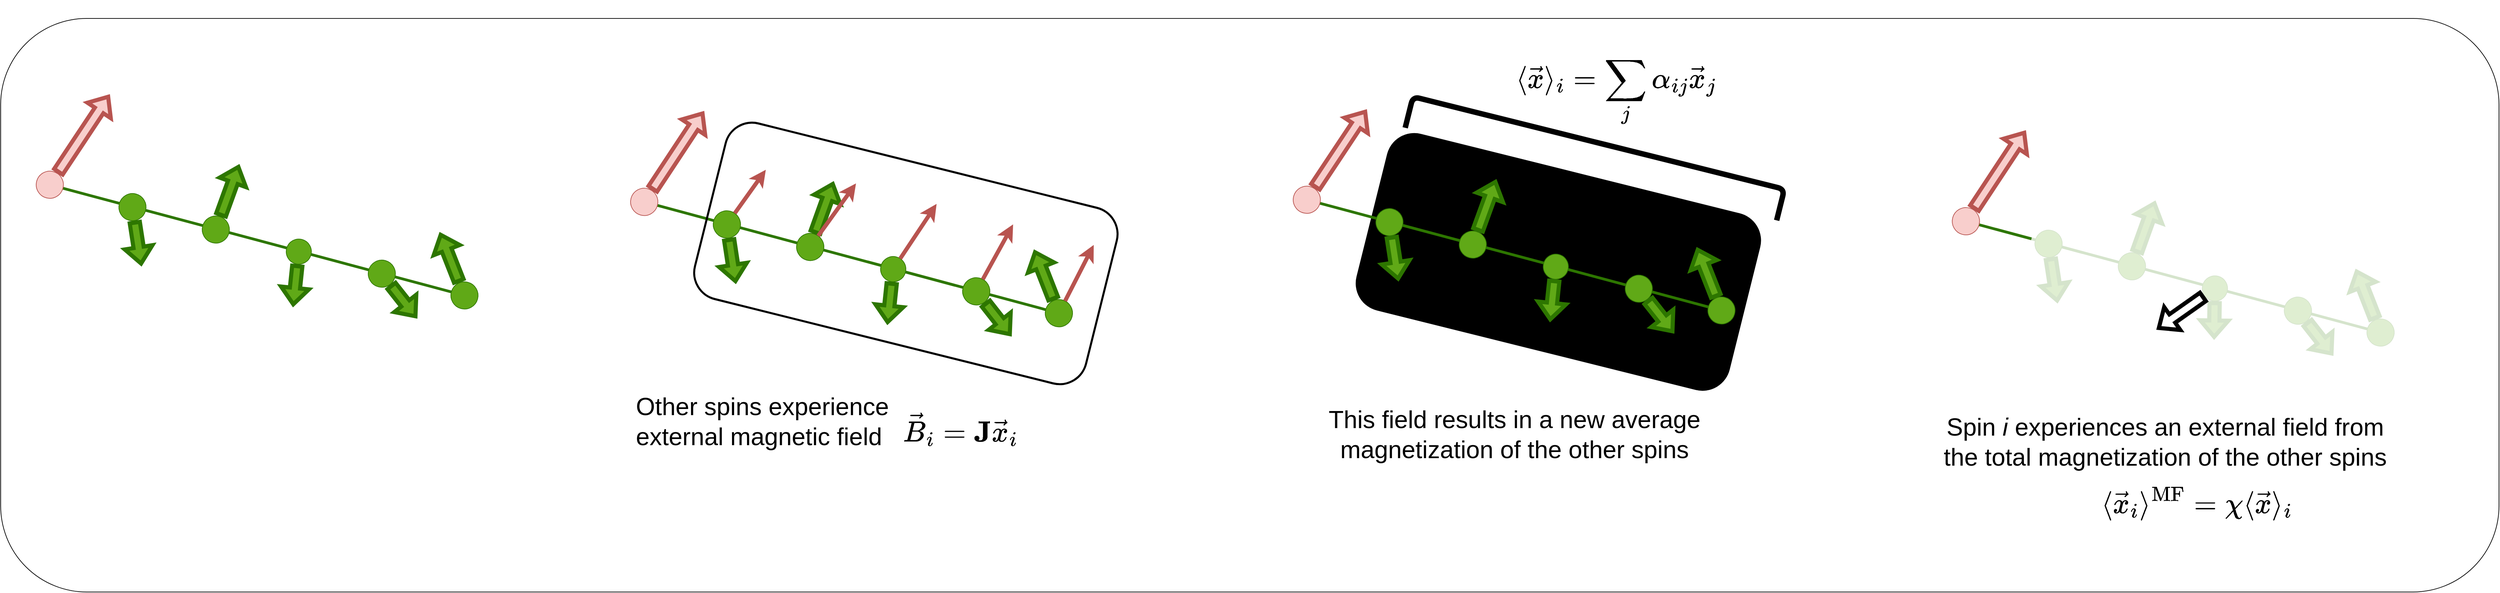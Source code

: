 <mxfile version="26.2.14">
  <diagram name="Page-1" id="13vyh6u8ilCUIVApiA5M">
    <mxGraphModel grid="1" page="1" gridSize="10" guides="1" tooltips="1" connect="1" arrows="1" fold="1" pageScale="1" pageWidth="850" pageHeight="1100" math="1" shadow="0">
      <root>
        <mxCell id="0" />
        <mxCell id="1" parent="0" />
        <mxCell id="fhUbzJNdhfII6OGmCH5V-124" value="" style="rounded=1;whiteSpace=wrap;html=1;" vertex="1" parent="1">
          <mxGeometry x="-1630" y="255" width="3657" height="840" as="geometry" />
        </mxCell>
        <mxCell id="fhUbzJNdhfII6OGmCH5V-122" value="" style="group" connectable="0" vertex="1" parent="1">
          <mxGeometry x="-730" y="246.685" width="900" height="650" as="geometry" />
        </mxCell>
        <mxCell id="fhUbzJNdhfII6OGmCH5V-82" value="&lt;div&gt;&lt;font&gt;Other spins experience external magnetic field&amp;nbsp;&lt;/font&gt;&lt;/div&gt;" style="rounded=0;whiteSpace=wrap;html=1;fontSize=36;fillColor=none;strokeColor=none;" vertex="1" parent="fhUbzJNdhfII6OGmCH5V-122">
          <mxGeometry x="-10" y="483.32" width="450" height="230" as="geometry" />
        </mxCell>
        <mxCell id="O8JszAHH6cScP1MbKq_e-82" style="rounded=0;orthogonalLoop=1;jettySize=auto;html=1;endArrow=none;startFill=0;strokeWidth=4;fillColor=#60a917;strokeColor=#2D7600;" edge="1" parent="fhUbzJNdhfII6OGmCH5V-122" source="O8JszAHH6cScP1MbKq_e-83" target="O8JszAHH6cScP1MbKq_e-93">
          <mxGeometry relative="1" as="geometry" />
        </mxCell>
        <mxCell id="O8JszAHH6cScP1MbKq_e-83" value="" style="ellipse;whiteSpace=wrap;html=1;aspect=fixed;fillColor=#f8cecc;strokeColor=#b85450;container=0;rotation=15;" vertex="1" parent="fhUbzJNdhfII6OGmCH5V-122">
          <mxGeometry x="22" y="257" width="40" height="40" as="geometry" />
        </mxCell>
        <mxCell id="O8JszAHH6cScP1MbKq_e-84" value="" style="endArrow=classic;html=1;rounded=0;strokeWidth=6;shape=flexArrow;fillColor=#f8cecc;strokeColor=#b85450;" edge="1" parent="fhUbzJNdhfII6OGmCH5V-122" source="O8JszAHH6cScP1MbKq_e-83">
          <mxGeometry width="50" height="50" relative="1" as="geometry">
            <mxPoint x="277" y="403" as="sourcePoint" />
            <mxPoint x="129" y="145" as="targetPoint" />
          </mxGeometry>
        </mxCell>
        <mxCell id="O8JszAHH6cScP1MbKq_e-85" value="" style="ellipse;whiteSpace=wrap;html=1;aspect=fixed;fillColor=#60a917;strokeColor=#2D7600;container=0;fontColor=#ffffff;rotation=15;" vertex="1" parent="fhUbzJNdhfII6OGmCH5V-122">
          <mxGeometry x="143" y="290" width="40" height="40" as="geometry" />
        </mxCell>
        <mxCell id="O8JszAHH6cScP1MbKq_e-86" value="" style="endArrow=classic;html=1;rounded=0;strokeWidth=6;shape=flexArrow;fillColor=#60a917;strokeColor=#2D7600;" edge="1" parent="fhUbzJNdhfII6OGmCH5V-122" source="O8JszAHH6cScP1MbKq_e-85">
          <mxGeometry width="50" height="50" relative="1" as="geometry">
            <mxPoint x="355" y="423" as="sourcePoint" />
            <mxPoint x="176" y="396" as="targetPoint" />
          </mxGeometry>
        </mxCell>
        <mxCell id="O8JszAHH6cScP1MbKq_e-87" value="" style="ellipse;whiteSpace=wrap;html=1;aspect=fixed;fillColor=#60a917;strokeColor=#2D7600;container=0;fontColor=#ffffff;rotation=15;" vertex="1" parent="fhUbzJNdhfII6OGmCH5V-122">
          <mxGeometry x="265" y="323" width="40" height="40" as="geometry" />
        </mxCell>
        <mxCell id="O8JszAHH6cScP1MbKq_e-88" value="" style="endArrow=classic;html=1;rounded=0;strokeWidth=6;shape=flexArrow;fillColor=#60a917;strokeColor=#2D7600;" edge="1" parent="fhUbzJNdhfII6OGmCH5V-122" source="O8JszAHH6cScP1MbKq_e-87">
          <mxGeometry width="50" height="50" relative="1" as="geometry">
            <mxPoint x="432" y="444" as="sourcePoint" />
            <mxPoint x="319" y="248" as="targetPoint" />
          </mxGeometry>
        </mxCell>
        <mxCell id="O8JszAHH6cScP1MbKq_e-89" value="" style="ellipse;whiteSpace=wrap;html=1;aspect=fixed;fillColor=#60a917;strokeColor=#2D7600;container=0;fontColor=#ffffff;rotation=15;" vertex="1" parent="fhUbzJNdhfII6OGmCH5V-122">
          <mxGeometry x="388" y="357" width="37" height="37" as="geometry" />
        </mxCell>
        <mxCell id="O8JszAHH6cScP1MbKq_e-90" value="" style="endArrow=classic;html=1;rounded=0;strokeWidth=6;shape=flexArrow;fillColor=#60a917;strokeColor=#2D7600;" edge="1" parent="fhUbzJNdhfII6OGmCH5V-122" source="O8JszAHH6cScP1MbKq_e-89">
          <mxGeometry width="50" height="50" relative="1" as="geometry">
            <mxPoint x="528" y="470" as="sourcePoint" />
            <mxPoint x="398" y="456" as="targetPoint" />
          </mxGeometry>
        </mxCell>
        <mxCell id="O8JszAHH6cScP1MbKq_e-91" value="" style="ellipse;whiteSpace=wrap;html=1;aspect=fixed;fillColor=#60a917;strokeColor=#2D7600;container=0;fontColor=#ffffff;rotation=15;" vertex="1" parent="fhUbzJNdhfII6OGmCH5V-122">
          <mxGeometry x="508" y="388" width="40" height="40" as="geometry" />
        </mxCell>
        <mxCell id="O8JszAHH6cScP1MbKq_e-92" value="" style="endArrow=classic;html=1;rounded=0;strokeWidth=6;shape=flexArrow;fillColor=#60a917;strokeColor=#2D7600;" edge="1" parent="fhUbzJNdhfII6OGmCH5V-122" source="O8JszAHH6cScP1MbKq_e-91">
          <mxGeometry width="50" height="50" relative="1" as="geometry">
            <mxPoint x="586" y="485" as="sourcePoint" />
            <mxPoint x="579" y="473" as="targetPoint" />
          </mxGeometry>
        </mxCell>
        <mxCell id="O8JszAHH6cScP1MbKq_e-93" value="" style="ellipse;whiteSpace=wrap;html=1;aspect=fixed;fillColor=#60a917;strokeColor=#2D7600;container=0;fontColor=#ffffff;rotation=15;" vertex="1" parent="fhUbzJNdhfII6OGmCH5V-122">
          <mxGeometry x="629" y="420" width="40" height="40" as="geometry" />
        </mxCell>
        <mxCell id="O8JszAHH6cScP1MbKq_e-94" value="" style="endArrow=classic;html=1;rounded=0;strokeWidth=6;shape=flexArrow;fillColor=#60a917;strokeColor=#2D7600;" edge="1" parent="fhUbzJNdhfII6OGmCH5V-122" source="O8JszAHH6cScP1MbKq_e-93">
          <mxGeometry width="50" height="50" relative="1" as="geometry">
            <mxPoint x="664" y="506" as="sourcePoint" />
            <mxPoint x="613" y="348" as="targetPoint" />
          </mxGeometry>
        </mxCell>
        <mxCell id="fhUbzJNdhfII6OGmCH5V-58" value="" style="endArrow=classic;html=1;rounded=0;strokeWidth=6;fillColor=#f8cecc;strokeColor=#b85450;fillStyle=hatch;" edge="1" parent="fhUbzJNdhfII6OGmCH5V-122" source="O8JszAHH6cScP1MbKq_e-85">
          <mxGeometry width="50" height="50" relative="1" as="geometry">
            <mxPoint x="160" y="315" as="sourcePoint" />
            <mxPoint x="220" y="230" as="targetPoint" />
          </mxGeometry>
        </mxCell>
        <mxCell id="fhUbzJNdhfII6OGmCH5V-65" value="" style="endArrow=classic;html=1;rounded=0;strokeWidth=6;fillColor=#f8cecc;strokeColor=#b85450;fillStyle=hatch;" edge="1" parent="fhUbzJNdhfII6OGmCH5V-122" source="O8JszAHH6cScP1MbKq_e-87">
          <mxGeometry width="50" height="50" relative="1" as="geometry">
            <mxPoint x="290" y="343" as="sourcePoint" />
            <mxPoint x="352" y="250" as="targetPoint" />
          </mxGeometry>
        </mxCell>
        <mxCell id="fhUbzJNdhfII6OGmCH5V-66" value="" style="endArrow=classic;html=1;rounded=0;strokeWidth=6;fillColor=#f8cecc;strokeColor=#b85450;fillStyle=hatch;" edge="1" parent="fhUbzJNdhfII6OGmCH5V-122" source="O8JszAHH6cScP1MbKq_e-89">
          <mxGeometry width="50" height="50" relative="1" as="geometry">
            <mxPoint x="410" y="375" as="sourcePoint" />
            <mxPoint x="470" y="280" as="targetPoint" />
          </mxGeometry>
        </mxCell>
        <mxCell id="fhUbzJNdhfII6OGmCH5V-67" value="" style="endArrow=classic;html=1;rounded=0;strokeWidth=6;fillColor=#f8cecc;strokeColor=#b85450;fillStyle=hatch;" edge="1" parent="fhUbzJNdhfII6OGmCH5V-122" source="O8JszAHH6cScP1MbKq_e-91">
          <mxGeometry width="50" height="50" relative="1" as="geometry">
            <mxPoint x="520" y="413" as="sourcePoint" />
            <mxPoint x="582" y="310" as="targetPoint" />
          </mxGeometry>
        </mxCell>
        <mxCell id="fhUbzJNdhfII6OGmCH5V-72" value="" style="endArrow=classic;html=1;rounded=0;strokeWidth=6;fillColor=#f8cecc;strokeColor=#b85450;fillStyle=hatch;" edge="1" parent="fhUbzJNdhfII6OGmCH5V-122" source="O8JszAHH6cScP1MbKq_e-93">
          <mxGeometry width="50" height="50" relative="1" as="geometry">
            <mxPoint x="650" y="428" as="sourcePoint" />
            <mxPoint x="700" y="340" as="targetPoint" />
          </mxGeometry>
        </mxCell>
        <mxCell id="fhUbzJNdhfII6OGmCH5V-73" value="" style="rounded=1;whiteSpace=wrap;html=1;rotation=14;fillStyle=hatch;fillColor=none;strokeWidth=3;" vertex="1" parent="fhUbzJNdhfII6OGmCH5V-122">
          <mxGeometry x="130" y="220" width="590" height="265" as="geometry" />
        </mxCell>
        <mxCell id="fhUbzJNdhfII6OGmCH5V-126" value="" style="group" connectable="0" vertex="1" parent="1">
          <mxGeometry x="-1590" y="228.0" width="1520" height="672.005" as="geometry" />
        </mxCell>
        <mxCell id="fhUbzJNdhfII6OGmCH5V-128" style="rounded=0;orthogonalLoop=1;jettySize=auto;html=1;endArrow=none;startFill=0;strokeWidth=4;fillColor=#60a917;strokeColor=#2D7600;" edge="1" parent="fhUbzJNdhfII6OGmCH5V-126" source="fhUbzJNdhfII6OGmCH5V-129" target="fhUbzJNdhfII6OGmCH5V-139">
          <mxGeometry relative="1" as="geometry" />
        </mxCell>
        <mxCell id="fhUbzJNdhfII6OGmCH5V-129" value="" style="ellipse;whiteSpace=wrap;html=1;aspect=fixed;fillColor=#f8cecc;strokeColor=#b85450;container=0;rotation=15;" vertex="1" parent="fhUbzJNdhfII6OGmCH5V-126">
          <mxGeometry x="12" y="250.656" width="39.787" height="39.787" as="geometry" />
        </mxCell>
        <mxCell id="fhUbzJNdhfII6OGmCH5V-130" value="" style="endArrow=classic;html=1;rounded=0;strokeWidth=6;shape=flexArrow;fillColor=#f8cecc;strokeColor=#b85450;" edge="1" parent="fhUbzJNdhfII6OGmCH5V-126" source="fhUbzJNdhfII6OGmCH5V-129">
          <mxGeometry width="50" height="50" relative="1" as="geometry">
            <mxPoint x="267" y="395.877" as="sourcePoint" />
            <mxPoint x="119" y="139.253" as="targetPoint" />
          </mxGeometry>
        </mxCell>
        <mxCell id="fhUbzJNdhfII6OGmCH5V-131" value="" style="ellipse;whiteSpace=wrap;html=1;aspect=fixed;fillColor=#60a917;strokeColor=#2D7600;container=0;fontColor=#ffffff;rotation=15;" vertex="1" parent="fhUbzJNdhfII6OGmCH5V-126">
          <mxGeometry x="133" y="283.48" width="39.787" height="39.787" as="geometry" />
        </mxCell>
        <mxCell id="fhUbzJNdhfII6OGmCH5V-132" value="" style="endArrow=classic;html=1;rounded=0;strokeWidth=6;shape=flexArrow;fillColor=#60a917;strokeColor=#2D7600;" edge="1" parent="fhUbzJNdhfII6OGmCH5V-126" source="fhUbzJNdhfII6OGmCH5V-131">
          <mxGeometry width="50" height="50" relative="1" as="geometry">
            <mxPoint x="345" y="415.77" as="sourcePoint" />
            <mxPoint x="166" y="388.914" as="targetPoint" />
          </mxGeometry>
        </mxCell>
        <mxCell id="fhUbzJNdhfII6OGmCH5V-133" value="" style="ellipse;whiteSpace=wrap;html=1;aspect=fixed;fillColor=#60a917;strokeColor=#2D7600;container=0;fontColor=#ffffff;rotation=15;" vertex="1" parent="fhUbzJNdhfII6OGmCH5V-126">
          <mxGeometry x="255" y="316.303" width="39.787" height="39.787" as="geometry" />
        </mxCell>
        <mxCell id="fhUbzJNdhfII6OGmCH5V-134" value="" style="endArrow=classic;html=1;rounded=0;strokeWidth=6;shape=flexArrow;fillColor=#60a917;strokeColor=#2D7600;" edge="1" parent="fhUbzJNdhfII6OGmCH5V-126" source="fhUbzJNdhfII6OGmCH5V-133">
          <mxGeometry width="50" height="50" relative="1" as="geometry">
            <mxPoint x="422" y="436.658" as="sourcePoint" />
            <mxPoint x="309" y="241.704" as="targetPoint" />
          </mxGeometry>
        </mxCell>
        <mxCell id="fhUbzJNdhfII6OGmCH5V-135" value="" style="ellipse;whiteSpace=wrap;html=1;aspect=fixed;fillColor=#60a917;strokeColor=#2D7600;container=0;fontColor=#ffffff;rotation=15;" vertex="1" parent="fhUbzJNdhfII6OGmCH5V-126">
          <mxGeometry x="378" y="350.122" width="36.803" height="36.803" as="geometry" />
        </mxCell>
        <mxCell id="fhUbzJNdhfII6OGmCH5V-136" value="" style="endArrow=classic;html=1;rounded=0;strokeWidth=6;shape=flexArrow;fillColor=#60a917;strokeColor=#2D7600;" edge="1" parent="fhUbzJNdhfII6OGmCH5V-126" source="fhUbzJNdhfII6OGmCH5V-135">
          <mxGeometry width="50" height="50" relative="1" as="geometry">
            <mxPoint x="518" y="462.519" as="sourcePoint" />
            <mxPoint x="388" y="448.594" as="targetPoint" />
          </mxGeometry>
        </mxCell>
        <mxCell id="fhUbzJNdhfII6OGmCH5V-137" value="" style="ellipse;whiteSpace=wrap;html=1;aspect=fixed;fillColor=#60a917;strokeColor=#2D7600;container=0;fontColor=#ffffff;rotation=15;" vertex="1" parent="fhUbzJNdhfII6OGmCH5V-126">
          <mxGeometry x="498" y="380.957" width="39.787" height="39.787" as="geometry" />
        </mxCell>
        <mxCell id="fhUbzJNdhfII6OGmCH5V-138" value="" style="endArrow=classic;html=1;rounded=0;strokeWidth=6;shape=flexArrow;fillColor=#60a917;strokeColor=#2D7600;" edge="1" parent="fhUbzJNdhfII6OGmCH5V-126" source="fhUbzJNdhfII6OGmCH5V-137">
          <mxGeometry width="50" height="50" relative="1" as="geometry">
            <mxPoint x="576" y="477.439" as="sourcePoint" />
            <mxPoint x="569" y="465.503" as="targetPoint" />
          </mxGeometry>
        </mxCell>
        <mxCell id="fhUbzJNdhfII6OGmCH5V-139" value="" style="ellipse;whiteSpace=wrap;html=1;aspect=fixed;fillColor=#60a917;strokeColor=#2D7600;container=0;fontColor=#ffffff;rotation=15;" vertex="1" parent="fhUbzJNdhfII6OGmCH5V-126">
          <mxGeometry x="619" y="412.786" width="39.787" height="39.787" as="geometry" />
        </mxCell>
        <mxCell id="fhUbzJNdhfII6OGmCH5V-140" value="" style="endArrow=classic;html=1;rounded=0;strokeWidth=6;shape=flexArrow;fillColor=#60a917;strokeColor=#2D7600;" edge="1" parent="fhUbzJNdhfII6OGmCH5V-126" source="fhUbzJNdhfII6OGmCH5V-139">
          <mxGeometry width="50" height="50" relative="1" as="geometry">
            <mxPoint x="654" y="498.327" as="sourcePoint" />
            <mxPoint x="603" y="341.17" as="targetPoint" />
          </mxGeometry>
        </mxCell>
        <mxCell id="fhUbzJNdhfII6OGmCH5V-84" value="&lt;div&gt;$$\vec{B}_i = \mathbf{J}\vec{x}_i$$&lt;/div&gt;" style="rounded=0;whiteSpace=wrap;html=1;fontSize=36;fillColor=none;strokeColor=none;" vertex="1" parent="fhUbzJNdhfII6OGmCH5V-126">
          <mxGeometry x="1280" y="582.005" width="170" height="90" as="geometry" />
        </mxCell>
        <mxCell id="fhUbzJNdhfII6OGmCH5V-117" value="" style="group" connectable="0" vertex="1" parent="1">
          <mxGeometry x="250" y="250.0" width="1490" height="660" as="geometry" />
        </mxCell>
        <mxCell id="fhUbzJNdhfII6OGmCH5V-48" value="" style="rounded=1;whiteSpace=wrap;html=1;rotation=14;fillStyle=hatch;fillColor=light-dark(#000000,#EDEDED);strokeWidth=3;" vertex="1" parent="fhUbzJNdhfII6OGmCH5V-117">
          <mxGeometry x="120.14" y="229.807" width="560" height="263.586" as="geometry" />
        </mxCell>
        <mxCell id="fhUbzJNdhfII6OGmCH5V-35" style="rounded=0;orthogonalLoop=1;jettySize=auto;html=1;endArrow=none;startFill=0;strokeWidth=4;fillColor=#60a917;strokeColor=#2D7600;" edge="1" parent="fhUbzJNdhfII6OGmCH5V-117" source="fhUbzJNdhfII6OGmCH5V-36" target="fhUbzJNdhfII6OGmCH5V-46">
          <mxGeometry relative="1" as="geometry" />
        </mxCell>
        <mxCell id="fhUbzJNdhfII6OGmCH5V-36" value="" style="ellipse;whiteSpace=wrap;html=1;aspect=fixed;fillColor=#f8cecc;strokeColor=#b85450;container=0;rotation=15;" vertex="1" parent="fhUbzJNdhfII6OGmCH5V-117">
          <mxGeometry x="12" y="250.656" width="39.787" height="39.787" as="geometry" />
        </mxCell>
        <mxCell id="fhUbzJNdhfII6OGmCH5V-37" value="" style="endArrow=classic;html=1;rounded=0;strokeWidth=6;shape=flexArrow;fillColor=#f8cecc;strokeColor=#b85450;" edge="1" parent="fhUbzJNdhfII6OGmCH5V-117" source="fhUbzJNdhfII6OGmCH5V-36">
          <mxGeometry width="50" height="50" relative="1" as="geometry">
            <mxPoint x="267" y="395.877" as="sourcePoint" />
            <mxPoint x="119" y="139.253" as="targetPoint" />
          </mxGeometry>
        </mxCell>
        <mxCell id="fhUbzJNdhfII6OGmCH5V-38" value="" style="ellipse;whiteSpace=wrap;html=1;aspect=fixed;fillColor=#60a917;strokeColor=#2D7600;container=0;fontColor=#ffffff;rotation=15;" vertex="1" parent="fhUbzJNdhfII6OGmCH5V-117">
          <mxGeometry x="133" y="283.48" width="39.787" height="39.787" as="geometry" />
        </mxCell>
        <mxCell id="fhUbzJNdhfII6OGmCH5V-39" value="" style="endArrow=classic;html=1;rounded=0;strokeWidth=6;shape=flexArrow;fillColor=#60a917;strokeColor=#2D7600;" edge="1" parent="fhUbzJNdhfII6OGmCH5V-117" source="fhUbzJNdhfII6OGmCH5V-38">
          <mxGeometry width="50" height="50" relative="1" as="geometry">
            <mxPoint x="345" y="415.77" as="sourcePoint" />
            <mxPoint x="166" y="388.914" as="targetPoint" />
          </mxGeometry>
        </mxCell>
        <mxCell id="fhUbzJNdhfII6OGmCH5V-40" value="" style="ellipse;whiteSpace=wrap;html=1;aspect=fixed;fillColor=#60a917;strokeColor=#2D7600;container=0;fontColor=#ffffff;rotation=15;" vertex="1" parent="fhUbzJNdhfII6OGmCH5V-117">
          <mxGeometry x="255" y="316.303" width="39.787" height="39.787" as="geometry" />
        </mxCell>
        <mxCell id="fhUbzJNdhfII6OGmCH5V-41" value="" style="endArrow=classic;html=1;rounded=0;strokeWidth=6;shape=flexArrow;fillColor=#60a917;strokeColor=#2D7600;" edge="1" parent="fhUbzJNdhfII6OGmCH5V-117" source="fhUbzJNdhfII6OGmCH5V-40">
          <mxGeometry width="50" height="50" relative="1" as="geometry">
            <mxPoint x="422" y="436.658" as="sourcePoint" />
            <mxPoint x="309" y="241.704" as="targetPoint" />
          </mxGeometry>
        </mxCell>
        <mxCell id="fhUbzJNdhfII6OGmCH5V-42" value="" style="ellipse;whiteSpace=wrap;html=1;aspect=fixed;fillColor=#60a917;strokeColor=#2D7600;container=0;fontColor=#ffffff;rotation=15;" vertex="1" parent="fhUbzJNdhfII6OGmCH5V-117">
          <mxGeometry x="378" y="350.122" width="36.803" height="36.803" as="geometry" />
        </mxCell>
        <mxCell id="fhUbzJNdhfII6OGmCH5V-43" value="" style="endArrow=classic;html=1;rounded=0;strokeWidth=6;shape=flexArrow;fillColor=#60a917;strokeColor=#2D7600;" edge="1" parent="fhUbzJNdhfII6OGmCH5V-117" source="fhUbzJNdhfII6OGmCH5V-42">
          <mxGeometry width="50" height="50" relative="1" as="geometry">
            <mxPoint x="518" y="462.519" as="sourcePoint" />
            <mxPoint x="388" y="448.594" as="targetPoint" />
          </mxGeometry>
        </mxCell>
        <mxCell id="fhUbzJNdhfII6OGmCH5V-44" value="" style="ellipse;whiteSpace=wrap;html=1;aspect=fixed;fillColor=#60a917;strokeColor=#2D7600;container=0;fontColor=#ffffff;rotation=15;" vertex="1" parent="fhUbzJNdhfII6OGmCH5V-117">
          <mxGeometry x="498" y="380.957" width="39.787" height="39.787" as="geometry" />
        </mxCell>
        <mxCell id="fhUbzJNdhfII6OGmCH5V-45" value="" style="endArrow=classic;html=1;rounded=0;strokeWidth=6;shape=flexArrow;fillColor=#60a917;strokeColor=#2D7600;" edge="1" parent="fhUbzJNdhfII6OGmCH5V-117" source="fhUbzJNdhfII6OGmCH5V-44">
          <mxGeometry width="50" height="50" relative="1" as="geometry">
            <mxPoint x="576" y="477.439" as="sourcePoint" />
            <mxPoint x="569" y="465.503" as="targetPoint" />
          </mxGeometry>
        </mxCell>
        <mxCell id="fhUbzJNdhfII6OGmCH5V-46" value="" style="ellipse;whiteSpace=wrap;html=1;aspect=fixed;fillColor=#60a917;strokeColor=#2D7600;container=0;fontColor=#ffffff;rotation=15;" vertex="1" parent="fhUbzJNdhfII6OGmCH5V-117">
          <mxGeometry x="619" y="412.786" width="39.787" height="39.787" as="geometry" />
        </mxCell>
        <mxCell id="fhUbzJNdhfII6OGmCH5V-47" value="" style="endArrow=classic;html=1;rounded=0;strokeWidth=6;shape=flexArrow;fillColor=#60a917;strokeColor=#2D7600;" edge="1" parent="fhUbzJNdhfII6OGmCH5V-117" source="fhUbzJNdhfII6OGmCH5V-46">
          <mxGeometry width="50" height="50" relative="1" as="geometry">
            <mxPoint x="654" y="498.327" as="sourcePoint" />
            <mxPoint x="603" y="341.17" as="targetPoint" />
          </mxGeometry>
        </mxCell>
        <mxCell id="fhUbzJNdhfII6OGmCH5V-86" value="$$ \langle \vec{x} \rangle_i = \displaystyle \sum_j \alpha_{ij}\vec{x}_j $$" style="rounded=0;whiteSpace=wrap;html=1;fontSize=36;fillColor=none;strokeColor=none;" vertex="1" parent="fhUbzJNdhfII6OGmCH5V-117">
          <mxGeometry x="400" y="69.999" width="170" height="89.52" as="geometry" />
        </mxCell>
        <mxCell id="fhUbzJNdhfII6OGmCH5V-88" value="" style="shape=curlyBracket;whiteSpace=wrap;html=1;rounded=1;flipH=0;labelPosition=right;verticalLabelPosition=middle;align=left;verticalAlign=middle;rotation=104;strokeWidth=8;size=0;" vertex="1" parent="fhUbzJNdhfII6OGmCH5V-117">
          <mxGeometry x="430" y="-70.0" width="46.97" height="560.364" as="geometry" />
        </mxCell>
        <mxCell id="fhUbzJNdhfII6OGmCH5V-151" value="" style="endArrow=classic;html=1;rounded=0;strokeWidth=6;shape=flexArrow;fillColor=#60a917;strokeColor=#2D7600;" edge="1" parent="fhUbzJNdhfII6OGmCH5V-117" source="fhUbzJNdhfII6OGmCH5V-98">
          <mxGeometry width="50" height="50" relative="1" as="geometry">
            <mxPoint x="1366" y="412.79" as="sourcePoint" />
            <mxPoint x="1360" y="474.384" as="targetPoint" />
          </mxGeometry>
        </mxCell>
        <mxCell id="fhUbzJNdhfII6OGmCH5V-85" value="This field results in a new average magnetization of the other spins" style="rounded=0;whiteSpace=wrap;html=1;fontSize=36;fillColor=none;strokeColor=none;" vertex="1" parent="1">
          <mxGeometry x="310" y="750" width="552" height="228.773" as="geometry" />
        </mxCell>
        <mxCell id="fhUbzJNdhfII6OGmCH5V-105" value="Spin&amp;nbsp;&lt;i&gt;i&lt;/i&gt; experiences an external field from the total magnetization of the other spins" style="rounded=0;whiteSpace=wrap;html=1;fontSize=36;fillColor=none;strokeColor=none;" vertex="1" parent="1">
          <mxGeometry x="1204.38" y="760" width="669.31" height="230" as="geometry" />
        </mxCell>
        <mxCell id="fhUbzJNdhfII6OGmCH5V-91" style="rounded=0;orthogonalLoop=1;jettySize=auto;html=1;endArrow=none;startFill=0;strokeWidth=4;fillColor=#60a917;strokeColor=#2D7600;" edge="1" parent="1" source="fhUbzJNdhfII6OGmCH5V-92" target="fhUbzJNdhfII6OGmCH5V-102">
          <mxGeometry relative="1" as="geometry" />
        </mxCell>
        <mxCell id="fhUbzJNdhfII6OGmCH5V-92" value="" style="ellipse;whiteSpace=wrap;html=1;aspect=fixed;fillColor=#f8cecc;strokeColor=#b85450;container=0;rotation=15;" vertex="1" parent="1">
          <mxGeometry x="1226.69" y="532" width="40" height="40" as="geometry" />
        </mxCell>
        <mxCell id="fhUbzJNdhfII6OGmCH5V-93" value="" style="endArrow=classic;html=1;rounded=0;strokeWidth=6;shape=flexArrow;fillColor=#f8cecc;strokeColor=#b85450;" edge="1" parent="1" source="fhUbzJNdhfII6OGmCH5V-92">
          <mxGeometry width="50" height="50" relative="1" as="geometry">
            <mxPoint x="1481.69" y="678" as="sourcePoint" />
            <mxPoint x="1333.69" y="420" as="targetPoint" />
          </mxGeometry>
        </mxCell>
        <mxCell id="fhUbzJNdhfII6OGmCH5V-94" value="" style="ellipse;whiteSpace=wrap;html=1;aspect=fixed;fillColor=#60a917;strokeColor=#2D7600;container=0;fontColor=#ffffff;rotation=15;" vertex="1" parent="1">
          <mxGeometry x="1347.69" y="565" width="40" height="40" as="geometry" />
        </mxCell>
        <mxCell id="fhUbzJNdhfII6OGmCH5V-95" value="" style="endArrow=classic;html=1;rounded=0;strokeWidth=6;shape=flexArrow;fillColor=#60a917;strokeColor=#2D7600;" edge="1" parent="1" source="fhUbzJNdhfII6OGmCH5V-94">
          <mxGeometry width="50" height="50" relative="1" as="geometry">
            <mxPoint x="1559.69" y="698" as="sourcePoint" />
            <mxPoint x="1380.69" y="671" as="targetPoint" />
          </mxGeometry>
        </mxCell>
        <mxCell id="fhUbzJNdhfII6OGmCH5V-96" value="" style="ellipse;whiteSpace=wrap;html=1;aspect=fixed;fillColor=#60a917;strokeColor=#2D7600;container=0;fontColor=#ffffff;rotation=15;" vertex="1" parent="1">
          <mxGeometry x="1469.69" y="598" width="40" height="40" as="geometry" />
        </mxCell>
        <mxCell id="fhUbzJNdhfII6OGmCH5V-97" value="" style="endArrow=classic;html=1;rounded=0;strokeWidth=6;shape=flexArrow;fillColor=#60a917;strokeColor=#2D7600;" edge="1" parent="1" source="fhUbzJNdhfII6OGmCH5V-96">
          <mxGeometry width="50" height="50" relative="1" as="geometry">
            <mxPoint x="1636.69" y="719" as="sourcePoint" />
            <mxPoint x="1523.69" y="523" as="targetPoint" />
          </mxGeometry>
        </mxCell>
        <mxCell id="fhUbzJNdhfII6OGmCH5V-100" value="" style="ellipse;whiteSpace=wrap;html=1;aspect=fixed;fillColor=#60a917;strokeColor=#2D7600;container=0;fontColor=#ffffff;rotation=15;" vertex="1" parent="1">
          <mxGeometry x="1712.69" y="663" width="40" height="40" as="geometry" />
        </mxCell>
        <mxCell id="fhUbzJNdhfII6OGmCH5V-101" value="" style="endArrow=classic;html=1;rounded=0;strokeWidth=6;shape=flexArrow;fillColor=#60a917;strokeColor=#2D7600;" edge="1" parent="1" source="fhUbzJNdhfII6OGmCH5V-100">
          <mxGeometry width="50" height="50" relative="1" as="geometry">
            <mxPoint x="1790.69" y="760" as="sourcePoint" />
            <mxPoint x="1783.69" y="748" as="targetPoint" />
          </mxGeometry>
        </mxCell>
        <mxCell id="fhUbzJNdhfII6OGmCH5V-102" value="" style="ellipse;whiteSpace=wrap;html=1;aspect=fixed;fillColor=#60a917;strokeColor=#2D7600;container=0;fontColor=#ffffff;rotation=15;" vertex="1" parent="1">
          <mxGeometry x="1833.69" y="695" width="40" height="40" as="geometry" />
        </mxCell>
        <mxCell id="fhUbzJNdhfII6OGmCH5V-103" value="" style="endArrow=classic;html=1;rounded=0;strokeWidth=6;shape=flexArrow;fillColor=#60a917;strokeColor=#2D7600;" edge="1" parent="1" source="fhUbzJNdhfII6OGmCH5V-102">
          <mxGeometry width="50" height="50" relative="1" as="geometry">
            <mxPoint x="1868.69" y="781" as="sourcePoint" />
            <mxPoint x="1817.69" y="623" as="targetPoint" />
          </mxGeometry>
        </mxCell>
        <mxCell id="fhUbzJNdhfII6OGmCH5V-104" value="$$ \langle \vec{x}_i \rangle ^{\mathrm{MF}}= \mathbf{\chi} \langle \vec{x} \rangle_i $$" style="rounded=0;whiteSpace=wrap;html=1;fontSize=36;fillColor=none;strokeColor=none;" vertex="1" parent="1">
          <mxGeometry x="1500" y="920" width="170" height="90" as="geometry" />
        </mxCell>
        <mxCell id="fhUbzJNdhfII6OGmCH5V-98" value="" style="ellipse;whiteSpace=wrap;html=1;aspect=fixed;fillColor=#60a917;strokeColor=#2D7600;container=0;fontColor=#ffffff;rotation=15;" vertex="1" parent="1">
          <mxGeometry x="1592.69" y="632" width="37" height="37" as="geometry" />
        </mxCell>
        <mxCell id="fhUbzJNdhfII6OGmCH5V-90" value="" style="rounded=0;whiteSpace=wrap;html=1;rotation=14;fillStyle=solid;fillColor=default;strokeWidth=1;perimeterSpacing=0;glass=0;gradientColor=none;opacity=80;strokeColor=none;" vertex="1" parent="1">
          <mxGeometry x="1334.83" y="511.04" width="560" height="265" as="geometry" />
        </mxCell>
        <mxCell id="fhUbzJNdhfII6OGmCH5V-99" value="" style="endArrow=classic;html=1;rounded=0;strokeWidth=6;shape=flexArrow;entryX=0.376;entryY=0.824;entryDx=0;entryDy=0;entryPerimeter=0;fillColor=default;" edge="1" parent="1" source="fhUbzJNdhfII6OGmCH5V-98" target="fhUbzJNdhfII6OGmCH5V-90">
          <mxGeometry width="50" height="50" relative="1" as="geometry">
            <mxPoint x="1732.69" y="745" as="sourcePoint" />
            <mxPoint x="1602.69" y="731" as="targetPoint" />
          </mxGeometry>
        </mxCell>
      </root>
    </mxGraphModel>
  </diagram>
</mxfile>
